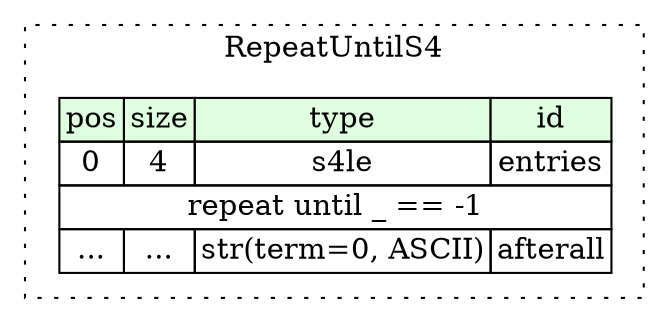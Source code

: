 digraph {
	rankdir=LR;
	node [shape=plaintext];
	subgraph cluster__repeat_until_s4 {
		label="RepeatUntilS4";
		graph[style=dotted];

		repeat_until_s4__seq [label=<<TABLE BORDER="0" CELLBORDER="1" CELLSPACING="0">
			<TR><TD BGCOLOR="#E0FFE0">pos</TD><TD BGCOLOR="#E0FFE0">size</TD><TD BGCOLOR="#E0FFE0">type</TD><TD BGCOLOR="#E0FFE0">id</TD></TR>
			<TR><TD PORT="entries_pos">0</TD><TD PORT="entries_size">4</TD><TD>s4le</TD><TD PORT="entries_type">entries</TD></TR>
			<TR><TD COLSPAN="4" PORT="entries__repeat">repeat until _ == -1</TD></TR>
			<TR><TD PORT="afterall_pos">...</TD><TD PORT="afterall_size">...</TD><TD>str(term=0, ASCII)</TD><TD PORT="afterall_type">afterall</TD></TR>
		</TABLE>>];
	}
}
